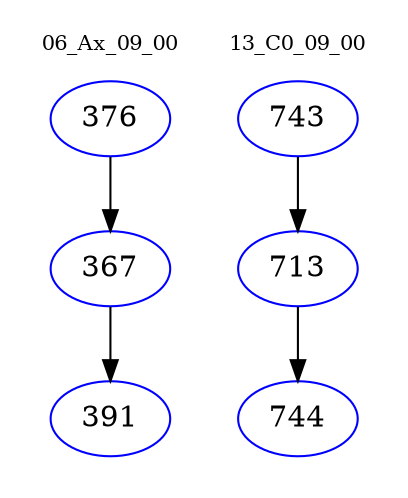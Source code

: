digraph{
subgraph cluster_0 {
color = white
label = "06_Ax_09_00";
fontsize=10;
T0_376 [label="376", color="blue"]
T0_376 -> T0_367 [color="black"]
T0_367 [label="367", color="blue"]
T0_367 -> T0_391 [color="black"]
T0_391 [label="391", color="blue"]
}
subgraph cluster_1 {
color = white
label = "13_C0_09_00";
fontsize=10;
T1_743 [label="743", color="blue"]
T1_743 -> T1_713 [color="black"]
T1_713 [label="713", color="blue"]
T1_713 -> T1_744 [color="black"]
T1_744 [label="744", color="blue"]
}
}
